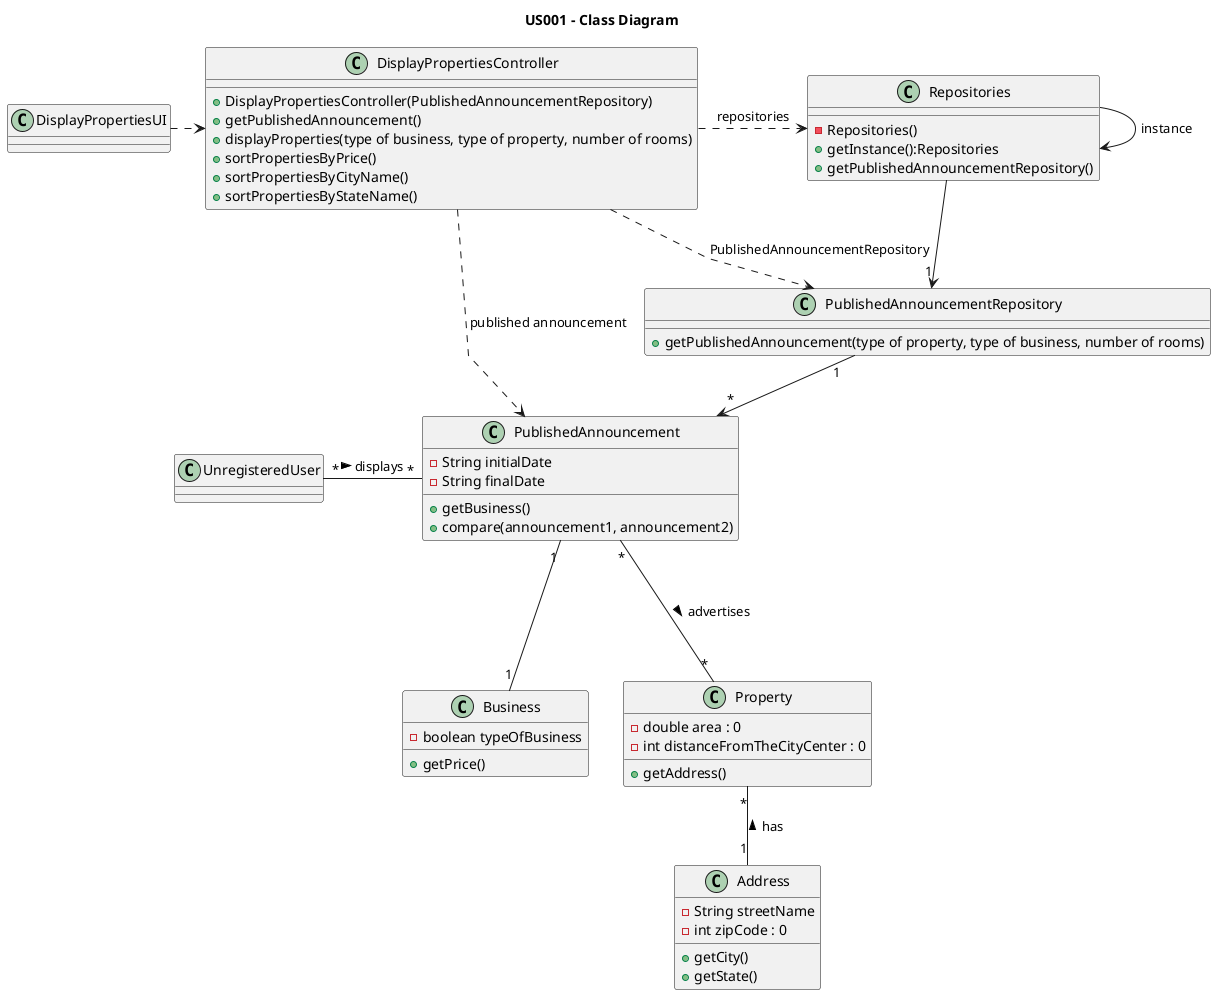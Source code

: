 @startuml

title US001 - Class Diagram


skinparam packageStyle rectangle
skinparam shadowing false
skinparam linetype polyline

'skinparam linetype orto
'skinparam monochrome true
'left to right direction




class Address {
    - String streetName
    - int zipCode : 0
    '- String CityName
    '- String StateName

    '+verifyZipCode()
    +getCity()
    '+getDistrict()
    +getState()
    '+Address(state, district, city, street, zipCode)
}

/'class AvailableEquipment {
    - String typeOfEquipment

    +AvailableEquipment(typeOfEquipment)
}
'/


class Business {
    '- double requestedPrice : 0
     - boolean typeOfBusiness

    '+getFinalComission()
    '+calculatePriceWithComission()
     +getPrice()
}



/'class City {
    - String cityName
}
'/

/'class Comission {
    - double percentage : 0
    - double staticValue : 0

    + calculateFinalComission()
}
'/


class DisplayPropertiesController {
    + DisplayPropertiesController(PublishedAnnouncementRepository)
    + getPublishedAnnouncement()
    + displayProperties(type of business, type of property, number of rooms)
    + sortPropertiesByPrice()
    + sortPropertiesByCityName()
    + sortPropertiesByStateName()
}

class DisplayPropertiesUI {
}

/'class District {
    - String districtName
}
'/


/'class House {
    - Boolean existenceOfBasement : false
    - Boolean existenceOfInhabitableLoft : false

    +House(existenceOfBasement, existenceOfInhabitableLoft)
}
'/


/'
class Photos {
    - String URI
}
'/

class Property {
    - double area : 0
    - int distanceFromTheCityCenter : 0
    '- float price

    '+ Property(area, distanceFromTheCityCenter)
     +getAddress()
}

class PublishedAnnouncement {
    - String initialDate
    - String finalDate

    + getBusiness()
    + compare(announcement1, announcement2)
}

class PublishedAnnouncementRepository {
    + getPublishedAnnouncement(type of property, type of business, number of rooms)

}


/'class Rent {
    - int durationOfContract: 0

    + getFinalComission()
    + calculateTotalPrice()
}
'/


class Repositories {
    - Repositories()
    + getInstance():Repositories
    + getPublishedAnnouncementRepository()
}

/'class Residence {
    - int numberOfBedrooms : 0
    - int numberOfBathrooms : 0
    - int numberOfParkingSpaces : 0

    + Residence(numberOfBedrooms, numberOfBathrooms, numberOfParkingSpaces)
}
'/


/' class State {
    - String stateName
}
'/

/'class SunExposure {
    - String direction

    + SunExposure(direction)
}
'/


class UnregisteredUser {

}


'Business <|-- Rent

'City "1" --- "*" Address : is in <
'Comission "1" -right- "1" Business : contains <

DisplayPropertiesController .> Repositories : repositories
DisplayPropertiesController .> PublishedAnnouncementRepository : PublishedAnnouncementRepository
DisplayPropertiesController .> PublishedAnnouncement : published announcement
DisplayPropertiesUI .> DisplayPropertiesController
'District "1" --- "*" City : is in <

'House "*" --- "1" SunExposure : has <

'Property <|--- Residence
Property "*" -- "1" Address : has <
'Property "1" --- "1" Business : has <
'Property "1" -right- "*" Photos : has >
PublishedAnnouncement "*" --- "*" Property: advertises >
PublishedAnnouncementRepository "1" --> "*" PublishedAnnouncement
PublishedAnnouncement "1" --- "1" Business

Repositories --> "1" PublishedAnnouncementRepository
Repositories -> Repositories : instance
'Residence "*" --- "1" AvailableEquipment : has <
'Residence <|--- House

'State "1" --- "*" District : is in <
'State "1" --- "*" City : is in <

UnregisteredUser "*" -right- "*" PublishedAnnouncement: displays >

@enduml